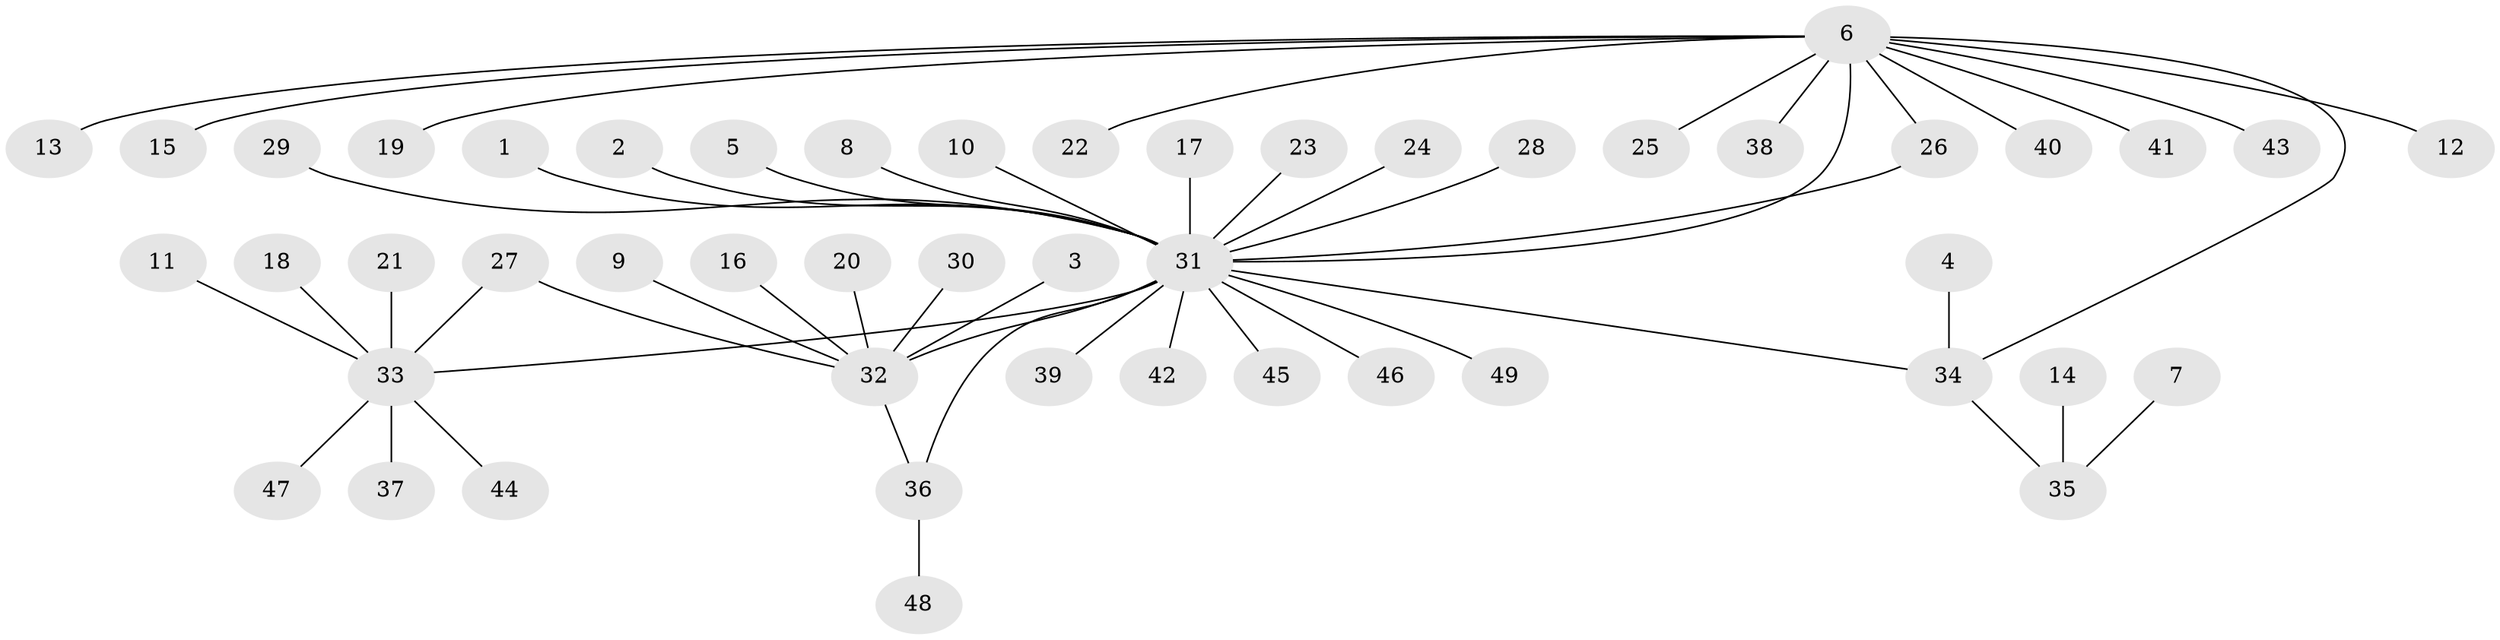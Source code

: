 // original degree distribution, {16: 0.01020408163265306, 1: 0.6530612244897959, 19: 0.01020408163265306, 7: 0.01020408163265306, 5: 0.02040816326530612, 6: 0.02040816326530612, 9: 0.01020408163265306, 3: 0.030612244897959183, 2: 0.20408163265306123, 4: 0.02040816326530612, 10: 0.01020408163265306}
// Generated by graph-tools (version 1.1) at 2025/26/03/09/25 03:26:07]
// undirected, 49 vertices, 52 edges
graph export_dot {
graph [start="1"]
  node [color=gray90,style=filled];
  1;
  2;
  3;
  4;
  5;
  6;
  7;
  8;
  9;
  10;
  11;
  12;
  13;
  14;
  15;
  16;
  17;
  18;
  19;
  20;
  21;
  22;
  23;
  24;
  25;
  26;
  27;
  28;
  29;
  30;
  31;
  32;
  33;
  34;
  35;
  36;
  37;
  38;
  39;
  40;
  41;
  42;
  43;
  44;
  45;
  46;
  47;
  48;
  49;
  1 -- 31 [weight=1.0];
  2 -- 31 [weight=1.0];
  3 -- 32 [weight=1.0];
  4 -- 34 [weight=1.0];
  5 -- 31 [weight=1.0];
  6 -- 12 [weight=1.0];
  6 -- 13 [weight=1.0];
  6 -- 15 [weight=1.0];
  6 -- 19 [weight=1.0];
  6 -- 22 [weight=1.0];
  6 -- 25 [weight=1.0];
  6 -- 26 [weight=1.0];
  6 -- 31 [weight=1.0];
  6 -- 34 [weight=1.0];
  6 -- 38 [weight=1.0];
  6 -- 40 [weight=1.0];
  6 -- 41 [weight=1.0];
  6 -- 43 [weight=1.0];
  7 -- 35 [weight=1.0];
  8 -- 31 [weight=1.0];
  9 -- 32 [weight=1.0];
  10 -- 31 [weight=1.0];
  11 -- 33 [weight=1.0];
  14 -- 35 [weight=1.0];
  16 -- 32 [weight=1.0];
  17 -- 31 [weight=1.0];
  18 -- 33 [weight=1.0];
  20 -- 32 [weight=1.0];
  21 -- 33 [weight=1.0];
  23 -- 31 [weight=1.0];
  24 -- 31 [weight=1.0];
  26 -- 31 [weight=1.0];
  27 -- 32 [weight=1.0];
  27 -- 33 [weight=1.0];
  28 -- 31 [weight=1.0];
  29 -- 31 [weight=1.0];
  30 -- 32 [weight=1.0];
  31 -- 32 [weight=2.0];
  31 -- 33 [weight=1.0];
  31 -- 34 [weight=1.0];
  31 -- 36 [weight=1.0];
  31 -- 39 [weight=1.0];
  31 -- 42 [weight=1.0];
  31 -- 45 [weight=1.0];
  31 -- 46 [weight=1.0];
  31 -- 49 [weight=1.0];
  32 -- 36 [weight=1.0];
  33 -- 37 [weight=1.0];
  33 -- 44 [weight=1.0];
  33 -- 47 [weight=1.0];
  34 -- 35 [weight=1.0];
  36 -- 48 [weight=1.0];
}
